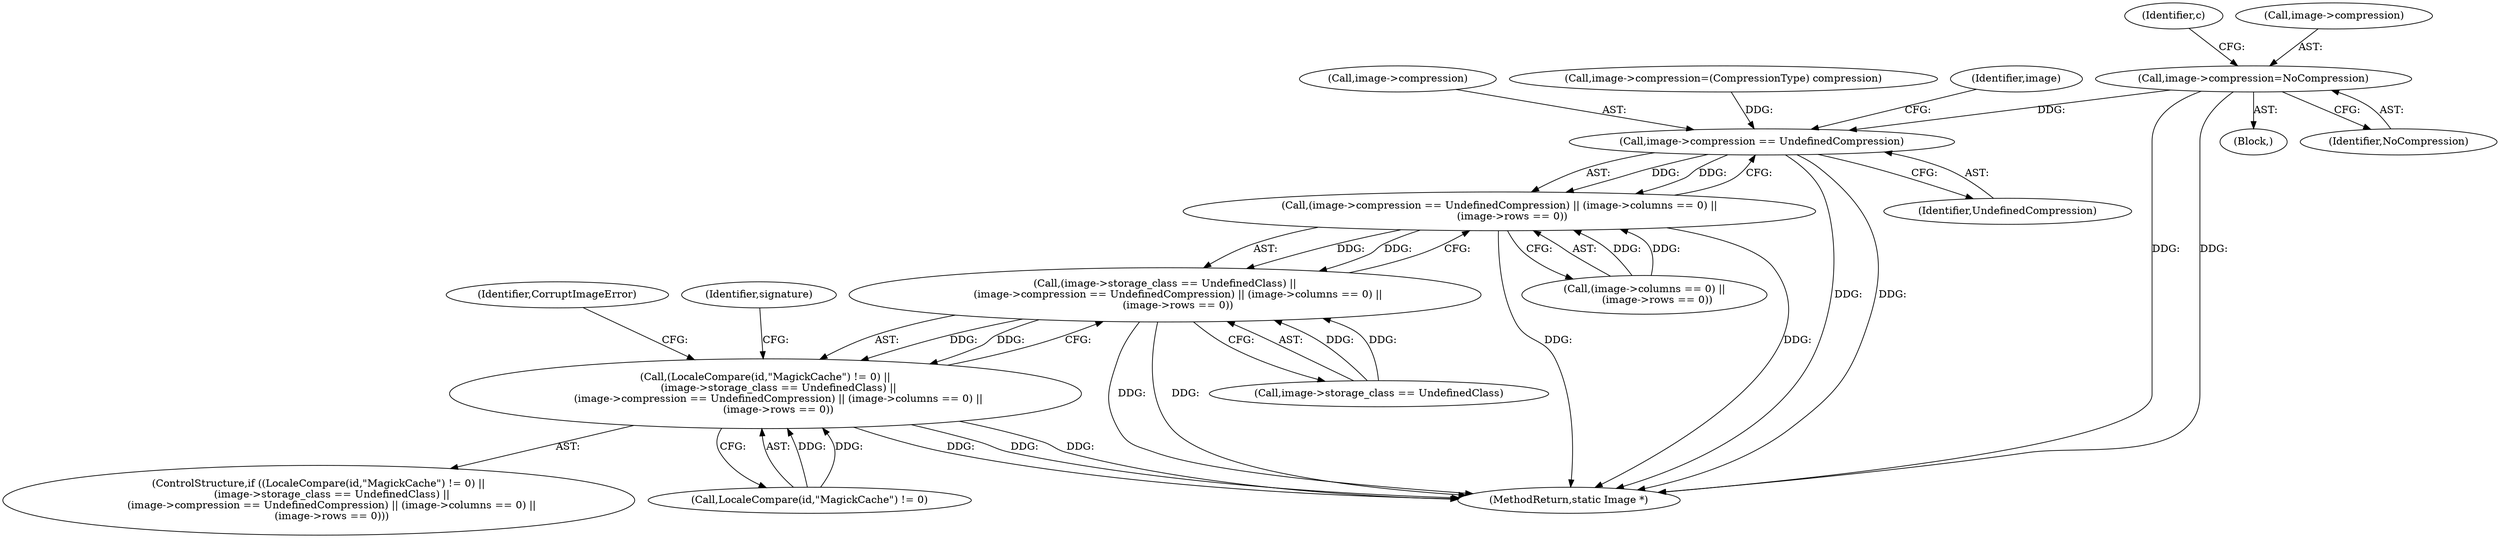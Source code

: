 digraph "0_ImageMagick_f6e9d0d9955e85bdd7540b251cd50d598dacc5e6_36@pointer" {
"1000269" [label="(Call,image->compression=NoCompression)"];
"1001818" [label="(Call,image->compression == UndefinedCompression)"];
"1001817" [label="(Call,(image->compression == UndefinedCompression) || (image->columns == 0) ||\n        (image->rows == 0))"];
"1001811" [label="(Call,(image->storage_class == UndefinedClass) ||\n        (image->compression == UndefinedCompression) || (image->columns == 0) ||\n        (image->rows == 0))"];
"1001805" [label="(Call,(LocaleCompare(id,\"MagickCache\") != 0) ||\n        (image->storage_class == UndefinedClass) ||\n        (image->compression == UndefinedCompression) || (image->columns == 0) ||\n        (image->rows == 0))"];
"1000278" [label="(Identifier,c)"];
"1001819" [label="(Call,image->compression)"];
"1001823" [label="(Call,(image->columns == 0) ||\n        (image->rows == 0))"];
"1002459" [label="(MethodReturn,static Image *)"];
"1001804" [label="(ControlStructure,if ((LocaleCompare(id,\"MagickCache\") != 0) ||\n        (image->storage_class == UndefinedClass) ||\n        (image->compression == UndefinedCompression) || (image->columns == 0) ||\n        (image->rows == 0)))"];
"1001806" [label="(Call,LocaleCompare(id,\"MagickCache\") != 0)"];
"1001817" [label="(Call,(image->compression == UndefinedCompression) || (image->columns == 0) ||\n        (image->rows == 0))"];
"1000821" [label="(Call,image->compression=(CompressionType) compression)"];
"1000243" [label="(Block,)"];
"1001811" [label="(Call,(image->storage_class == UndefinedClass) ||\n        (image->compression == UndefinedCompression) || (image->columns == 0) ||\n        (image->rows == 0))"];
"1001812" [label="(Call,image->storage_class == UndefinedClass)"];
"1001835" [label="(Identifier,CorruptImageError)"];
"1001839" [label="(Identifier,signature)"];
"1001818" [label="(Call,image->compression == UndefinedCompression)"];
"1001826" [label="(Identifier,image)"];
"1001805" [label="(Call,(LocaleCompare(id,\"MagickCache\") != 0) ||\n        (image->storage_class == UndefinedClass) ||\n        (image->compression == UndefinedCompression) || (image->columns == 0) ||\n        (image->rows == 0))"];
"1000273" [label="(Identifier,NoCompression)"];
"1001822" [label="(Identifier,UndefinedCompression)"];
"1000269" [label="(Call,image->compression=NoCompression)"];
"1000270" [label="(Call,image->compression)"];
"1000269" -> "1000243"  [label="AST: "];
"1000269" -> "1000273"  [label="CFG: "];
"1000270" -> "1000269"  [label="AST: "];
"1000273" -> "1000269"  [label="AST: "];
"1000278" -> "1000269"  [label="CFG: "];
"1000269" -> "1002459"  [label="DDG: "];
"1000269" -> "1002459"  [label="DDG: "];
"1000269" -> "1001818"  [label="DDG: "];
"1001818" -> "1001817"  [label="AST: "];
"1001818" -> "1001822"  [label="CFG: "];
"1001819" -> "1001818"  [label="AST: "];
"1001822" -> "1001818"  [label="AST: "];
"1001826" -> "1001818"  [label="CFG: "];
"1001817" -> "1001818"  [label="CFG: "];
"1001818" -> "1002459"  [label="DDG: "];
"1001818" -> "1002459"  [label="DDG: "];
"1001818" -> "1001817"  [label="DDG: "];
"1001818" -> "1001817"  [label="DDG: "];
"1000821" -> "1001818"  [label="DDG: "];
"1001817" -> "1001811"  [label="AST: "];
"1001817" -> "1001823"  [label="CFG: "];
"1001823" -> "1001817"  [label="AST: "];
"1001811" -> "1001817"  [label="CFG: "];
"1001817" -> "1002459"  [label="DDG: "];
"1001817" -> "1002459"  [label="DDG: "];
"1001817" -> "1001811"  [label="DDG: "];
"1001817" -> "1001811"  [label="DDG: "];
"1001823" -> "1001817"  [label="DDG: "];
"1001823" -> "1001817"  [label="DDG: "];
"1001811" -> "1001805"  [label="AST: "];
"1001811" -> "1001812"  [label="CFG: "];
"1001812" -> "1001811"  [label="AST: "];
"1001805" -> "1001811"  [label="CFG: "];
"1001811" -> "1002459"  [label="DDG: "];
"1001811" -> "1002459"  [label="DDG: "];
"1001811" -> "1001805"  [label="DDG: "];
"1001811" -> "1001805"  [label="DDG: "];
"1001812" -> "1001811"  [label="DDG: "];
"1001812" -> "1001811"  [label="DDG: "];
"1001805" -> "1001804"  [label="AST: "];
"1001805" -> "1001806"  [label="CFG: "];
"1001806" -> "1001805"  [label="AST: "];
"1001835" -> "1001805"  [label="CFG: "];
"1001839" -> "1001805"  [label="CFG: "];
"1001805" -> "1002459"  [label="DDG: "];
"1001805" -> "1002459"  [label="DDG: "];
"1001805" -> "1002459"  [label="DDG: "];
"1001806" -> "1001805"  [label="DDG: "];
"1001806" -> "1001805"  [label="DDG: "];
}
